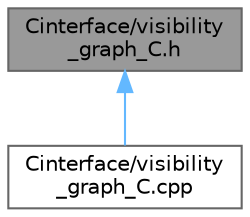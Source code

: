 digraph "Cinterface/visibility_graph_C.h"
{
 // LATEX_PDF_SIZE
  bgcolor="transparent";
  edge [fontname=Helvetica,fontsize=10,labelfontname=Helvetica,labelfontsize=10];
  node [fontname=Helvetica,fontsize=10,shape=box,height=0.2,width=0.4];
  Node1 [label="Cinterface/visibility\l_graph_C.h",height=0.2,width=0.4,color="gray40", fillcolor="grey60", style="filled", fontcolor="black",tooltip="Header file for functions related to creating a visibility graph."];
  Node1 -> Node2 [dir="back",color="steelblue1",style="solid"];
  Node2 [label="Cinterface/visibility\l_graph_C.cpp",height=0.2,width=0.4,color="grey40", fillcolor="white", style="filled",URL="$a00446.html",tooltip=" "];
}
